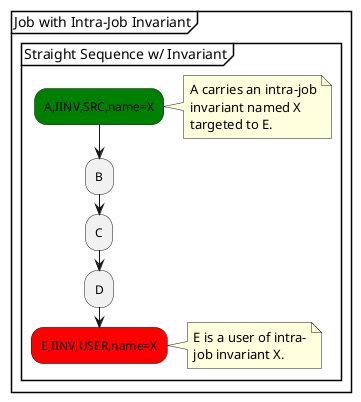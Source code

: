 /'

Tutorial - Intra-Job Invariant
  
'/

@startuml 
partition "Job with Intra-Job Invariant" {
  group "Straight Sequence w/ Invariant"
      #green:A,IINV,SRC,name=X;
      note right 
        A carries an intra-job
        invariant named X
        targeted to E.
      end note
      :B;
      :C;
      :D;
      #red:E,IINV,USER,name=X;
      note right 
        E is a user of intra-
        job invariant X.
      end note
  end group
}
@enduml
